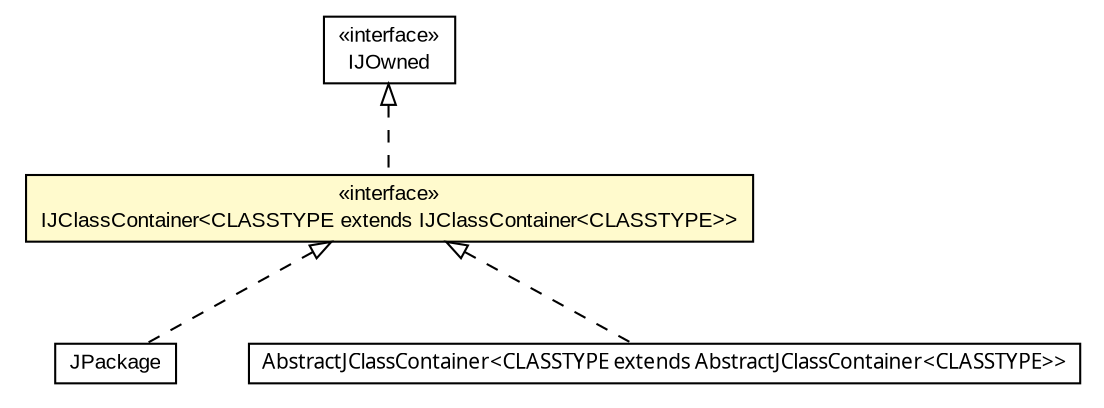 #!/usr/local/bin/dot
#
# Class diagram 
# Generated by UMLGraph version 5.1 (http://www.umlgraph.org/)
#

digraph G {
	edge [fontname="arial",fontsize=10,labelfontname="arial",labelfontsize=10];
	node [fontname="arial",fontsize=10,shape=plaintext];
	nodesep=0.25;
	ranksep=0.5;
	// com.helger.jcodemodel.JPackage
	c10913 [label=<<table title="com.helger.jcodemodel.JPackage" border="0" cellborder="1" cellspacing="0" cellpadding="2" port="p" href="./JPackage.html">
		<tr><td><table border="0" cellspacing="0" cellpadding="1">
<tr><td align="center" balign="center"> JPackage </td></tr>
		</table></td></tr>
		</table>>, fontname="arial", fontcolor="black", fontsize=10.0];
	// com.helger.jcodemodel.IJOwned
	c10971 [label=<<table title="com.helger.jcodemodel.IJOwned" border="0" cellborder="1" cellspacing="0" cellpadding="2" port="p" href="./IJOwned.html">
		<tr><td><table border="0" cellspacing="0" cellpadding="1">
<tr><td align="center" balign="center"> &#171;interface&#187; </td></tr>
<tr><td align="center" balign="center"> IJOwned </td></tr>
		</table></td></tr>
		</table>>, fontname="arial", fontcolor="black", fontsize=10.0];
	// com.helger.jcodemodel.IJClassContainer<CLASSTYPE extends com.helger.jcodemodel.IJClassContainer<CLASSTYPE>>
	c10979 [label=<<table title="com.helger.jcodemodel.IJClassContainer" border="0" cellborder="1" cellspacing="0" cellpadding="2" port="p" bgcolor="lemonChiffon" href="./IJClassContainer.html">
		<tr><td><table border="0" cellspacing="0" cellpadding="1">
<tr><td align="center" balign="center"> &#171;interface&#187; </td></tr>
<tr><td align="center" balign="center"> IJClassContainer&lt;CLASSTYPE extends IJClassContainer&lt;CLASSTYPE&gt;&gt; </td></tr>
		</table></td></tr>
		</table>>, fontname="arial", fontcolor="black", fontsize=10.0];
	// com.helger.jcodemodel.AbstractJClassContainer<CLASSTYPE extends com.helger.jcodemodel.AbstractJClassContainer<CLASSTYPE>>
	c10988 [label=<<table title="com.helger.jcodemodel.AbstractJClassContainer" border="0" cellborder="1" cellspacing="0" cellpadding="2" port="p" href="./AbstractJClassContainer.html">
		<tr><td><table border="0" cellspacing="0" cellpadding="1">
<tr><td align="center" balign="center"><font face="ariali"> AbstractJClassContainer&lt;CLASSTYPE extends AbstractJClassContainer&lt;CLASSTYPE&gt;&gt; </font></td></tr>
		</table></td></tr>
		</table>>, fontname="arial", fontcolor="black", fontsize=10.0];
	//com.helger.jcodemodel.JPackage implements com.helger.jcodemodel.IJClassContainer<CLASSTYPE extends com.helger.jcodemodel.IJClassContainer<CLASSTYPE>>
	c10979:p -> c10913:p [dir=back,arrowtail=empty,style=dashed];
	//com.helger.jcodemodel.IJClassContainer<CLASSTYPE extends com.helger.jcodemodel.IJClassContainer<CLASSTYPE>> implements com.helger.jcodemodel.IJOwned
	c10971:p -> c10979:p [dir=back,arrowtail=empty,style=dashed];
	//com.helger.jcodemodel.AbstractJClassContainer<CLASSTYPE extends com.helger.jcodemodel.AbstractJClassContainer<CLASSTYPE>> implements com.helger.jcodemodel.IJClassContainer<CLASSTYPE extends com.helger.jcodemodel.IJClassContainer<CLASSTYPE>>
	c10979:p -> c10988:p [dir=back,arrowtail=empty,style=dashed];
}

